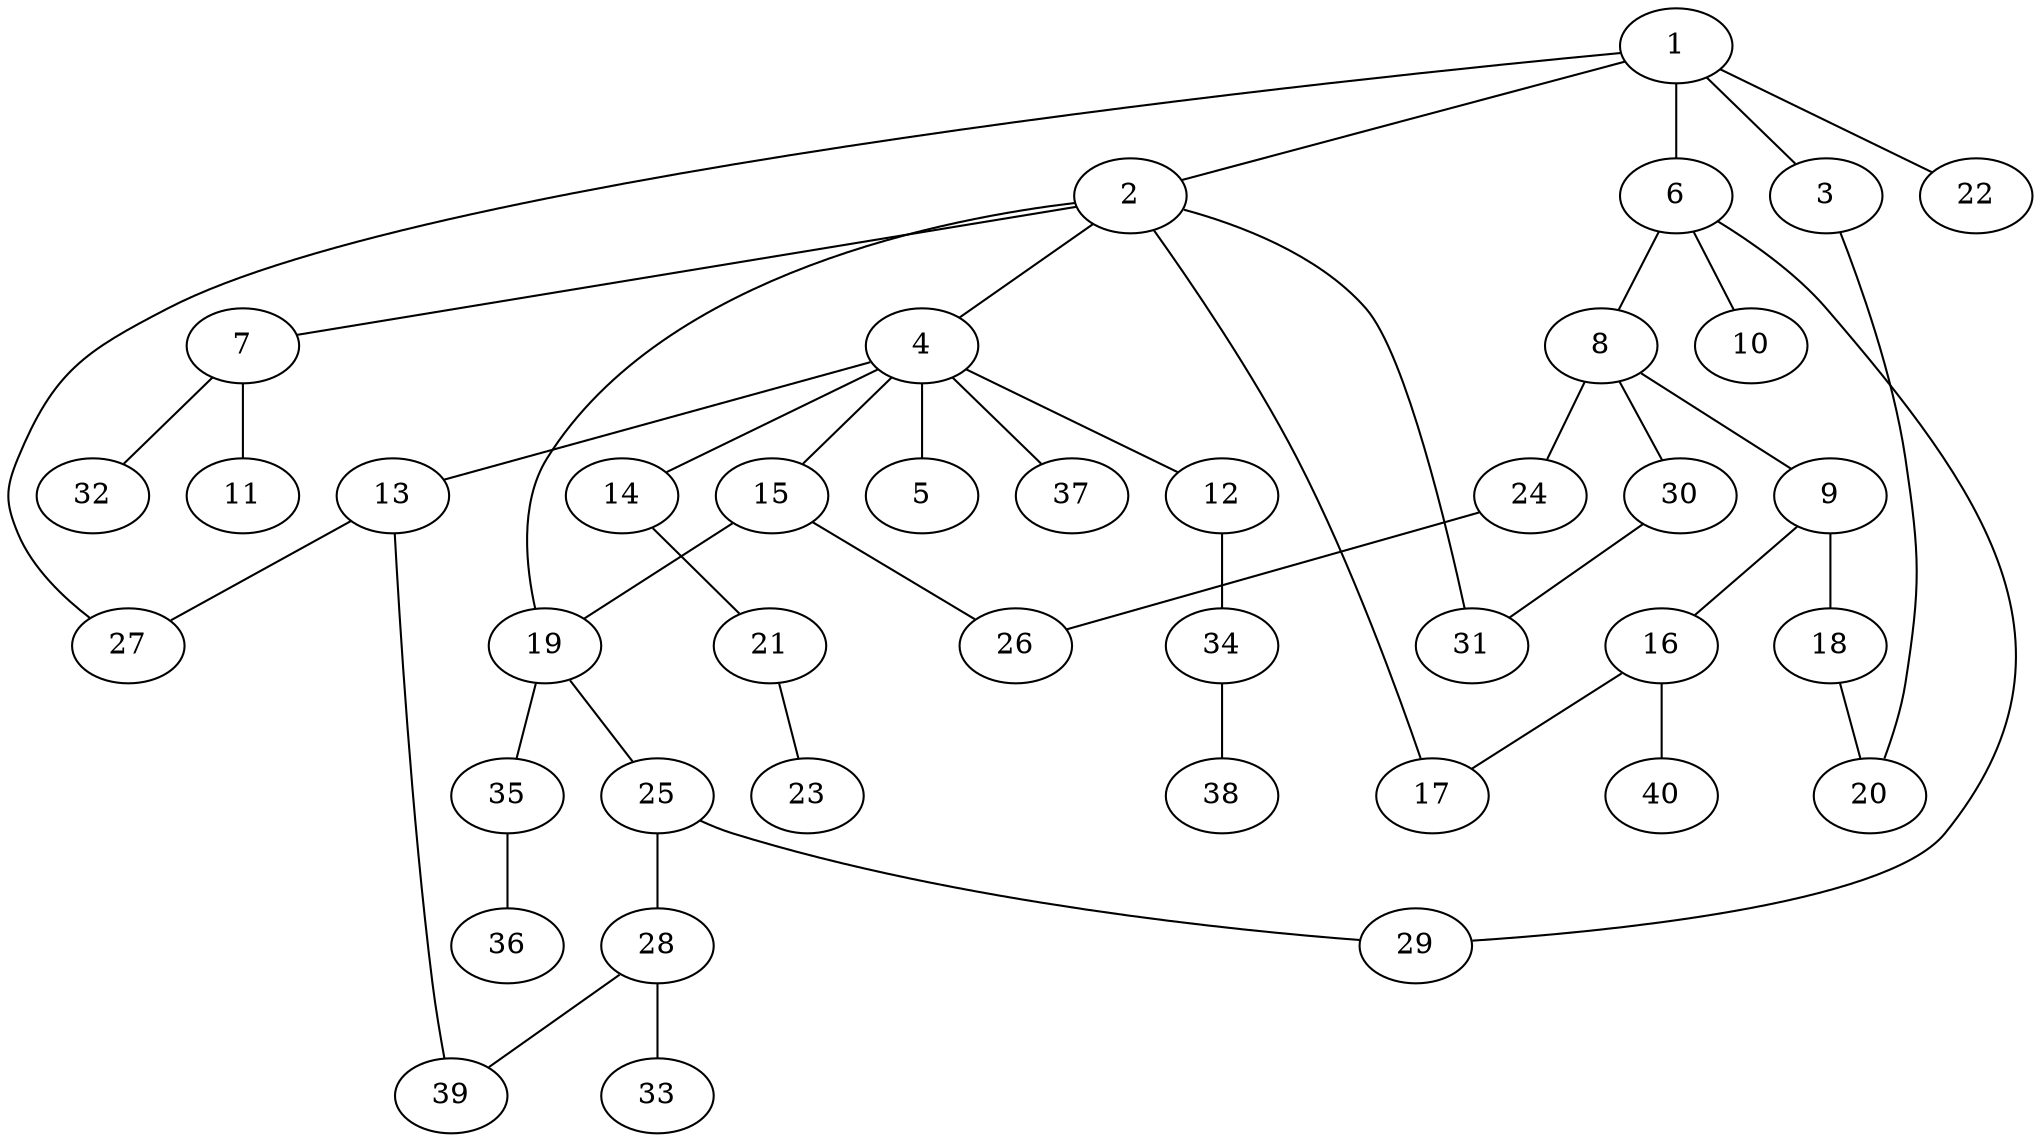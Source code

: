 graph graphname {1--2
1--3
1--6
1--22
1--27
2--4
2--7
2--17
2--19
2--31
3--20
4--5
4--12
4--13
4--14
4--15
4--37
6--8
6--10
6--29
7--11
7--32
8--9
8--24
8--30
9--16
9--18
12--34
13--27
13--39
14--21
15--19
15--26
16--17
16--40
18--20
19--25
19--35
21--23
24--26
25--28
25--29
28--33
28--39
30--31
34--38
35--36
}